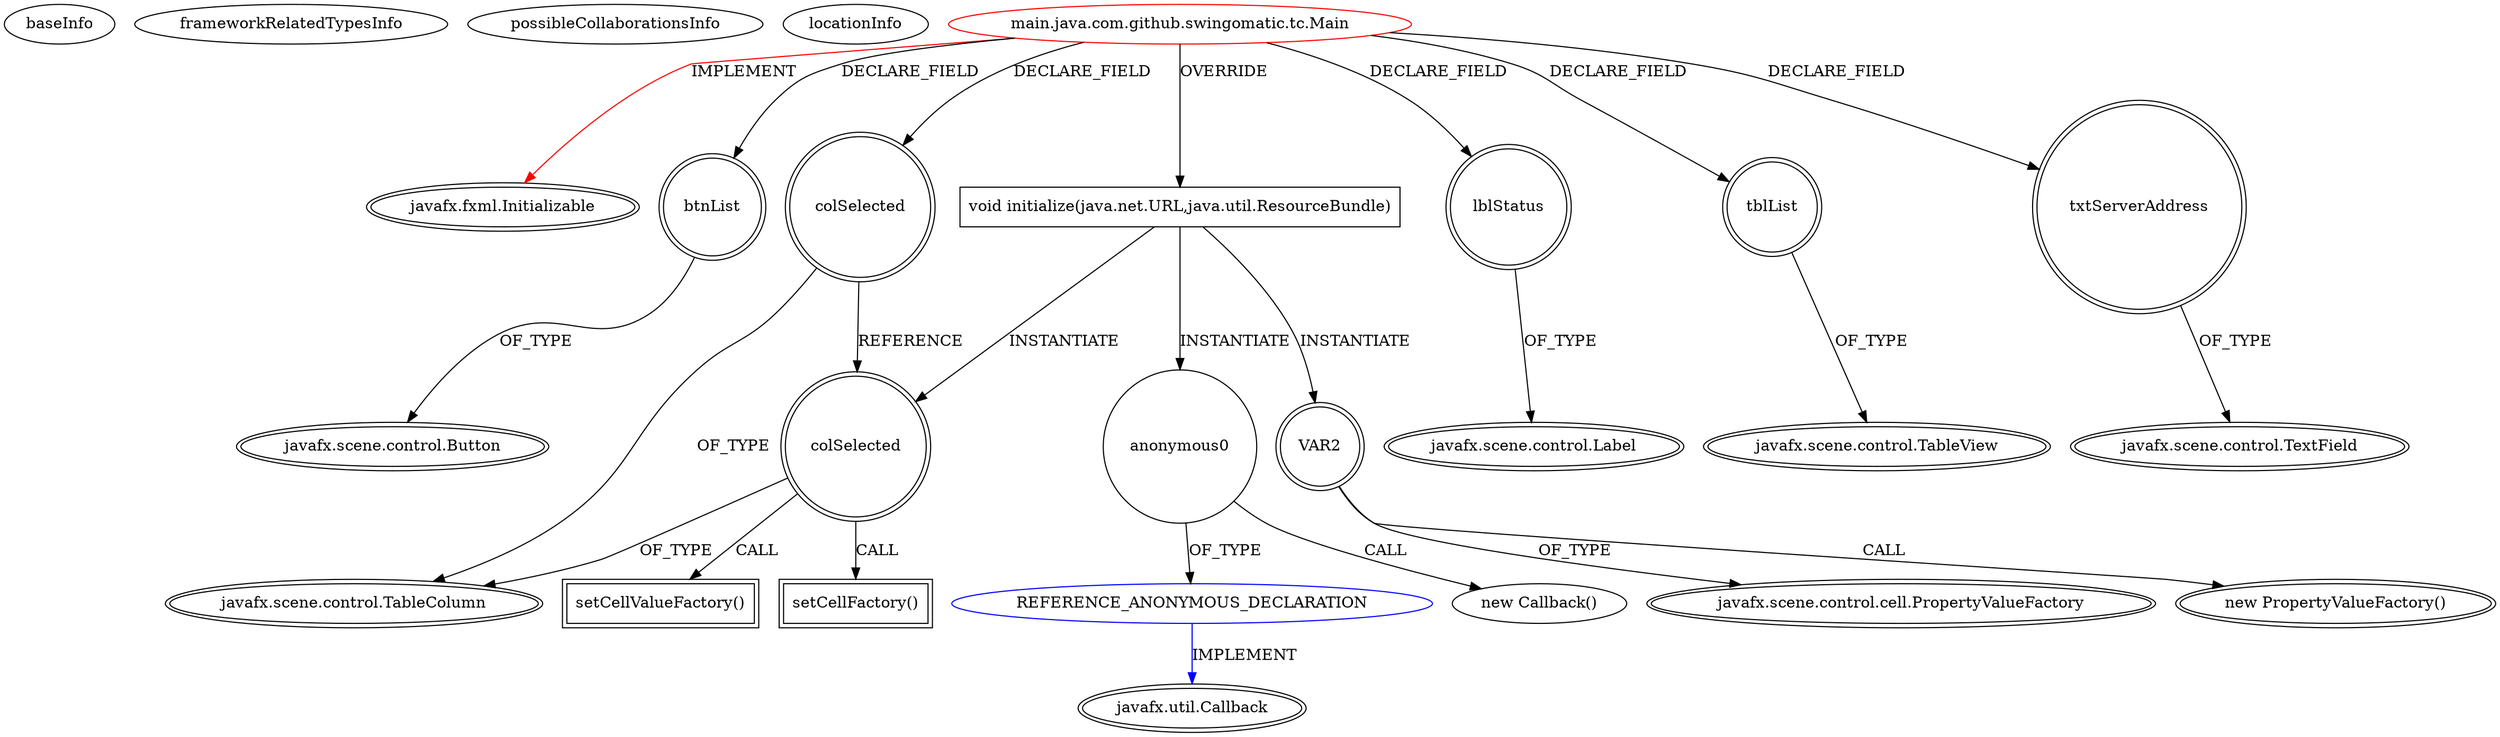 digraph {
baseInfo[graphId=2264,category="extension_graph",isAnonymous=false,possibleRelation=true]
frameworkRelatedTypesInfo[0="javafx.fxml.Initializable"]
possibleCollaborationsInfo[0="2264~OVERRIDING_METHOD_DECLARATION-INSTANTIATION-~javafx.fxml.Initializable ~javafx.util.Callback ~false~true"]
locationInfo[projectName="carljmosca-swingomatic",filePath="/carljmosca-swingomatic/swingomatic-master/test-client/src/main/java/com/github/swingomatic/tc/Main.java",contextSignature="Main",graphId="2264"]
0[label="main.java.com.github.swingomatic.tc.Main",vertexType="ROOT_CLIENT_CLASS_DECLARATION",isFrameworkType=false,color=red]
1[label="javafx.fxml.Initializable",vertexType="FRAMEWORK_INTERFACE_TYPE",isFrameworkType=true,peripheries=2]
2[label="btnList",vertexType="FIELD_DECLARATION",isFrameworkType=true,peripheries=2,shape=circle]
3[label="javafx.scene.control.Button",vertexType="FRAMEWORK_CLASS_TYPE",isFrameworkType=true,peripheries=2]
4[label="colSelected",vertexType="FIELD_DECLARATION",isFrameworkType=true,peripheries=2,shape=circle]
5[label="javafx.scene.control.TableColumn",vertexType="FRAMEWORK_CLASS_TYPE",isFrameworkType=true,peripheries=2]
6[label="lblStatus",vertexType="FIELD_DECLARATION",isFrameworkType=true,peripheries=2,shape=circle]
7[label="javafx.scene.control.Label",vertexType="FRAMEWORK_CLASS_TYPE",isFrameworkType=true,peripheries=2]
8[label="tblList",vertexType="FIELD_DECLARATION",isFrameworkType=true,peripheries=2,shape=circle]
9[label="javafx.scene.control.TableView",vertexType="FRAMEWORK_CLASS_TYPE",isFrameworkType=true,peripheries=2]
10[label="txtServerAddress",vertexType="FIELD_DECLARATION",isFrameworkType=true,peripheries=2,shape=circle]
11[label="javafx.scene.control.TextField",vertexType="FRAMEWORK_CLASS_TYPE",isFrameworkType=true,peripheries=2]
12[label="void initialize(java.net.URL,java.util.ResourceBundle)",vertexType="OVERRIDING_METHOD_DECLARATION",isFrameworkType=false,shape=box]
14[label="anonymous0",vertexType="VARIABLE_EXPRESION",isFrameworkType=false,shape=circle]
15[label="REFERENCE_ANONYMOUS_DECLARATION",vertexType="REFERENCE_ANONYMOUS_DECLARATION",isFrameworkType=false,color=blue]
16[label="javafx.util.Callback",vertexType="FRAMEWORK_INTERFACE_TYPE",isFrameworkType=true,peripheries=2]
13[label="new Callback()",vertexType="CONSTRUCTOR_CALL",isFrameworkType=false]
17[label="colSelected",vertexType="VARIABLE_EXPRESION",isFrameworkType=true,peripheries=2,shape=circle]
18[label="setCellValueFactory()",vertexType="INSIDE_CALL",isFrameworkType=true,peripheries=2,shape=box]
21[label="VAR2",vertexType="VARIABLE_EXPRESION",isFrameworkType=true,peripheries=2,shape=circle]
22[label="javafx.scene.control.cell.PropertyValueFactory",vertexType="FRAMEWORK_CLASS_TYPE",isFrameworkType=true,peripheries=2]
20[label="new PropertyValueFactory()",vertexType="CONSTRUCTOR_CALL",isFrameworkType=true,peripheries=2]
24[label="setCellFactory()",vertexType="INSIDE_CALL",isFrameworkType=true,peripheries=2,shape=box]
0->1[label="IMPLEMENT",color=red]
0->2[label="DECLARE_FIELD"]
2->3[label="OF_TYPE"]
0->4[label="DECLARE_FIELD"]
4->5[label="OF_TYPE"]
0->6[label="DECLARE_FIELD"]
6->7[label="OF_TYPE"]
0->8[label="DECLARE_FIELD"]
8->9[label="OF_TYPE"]
0->10[label="DECLARE_FIELD"]
10->11[label="OF_TYPE"]
0->12[label="OVERRIDE"]
12->14[label="INSTANTIATE"]
15->16[label="IMPLEMENT",color=blue]
14->15[label="OF_TYPE"]
14->13[label="CALL"]
12->17[label="INSTANTIATE"]
4->17[label="REFERENCE"]
17->5[label="OF_TYPE"]
17->18[label="CALL"]
12->21[label="INSTANTIATE"]
21->22[label="OF_TYPE"]
21->20[label="CALL"]
17->24[label="CALL"]
}
